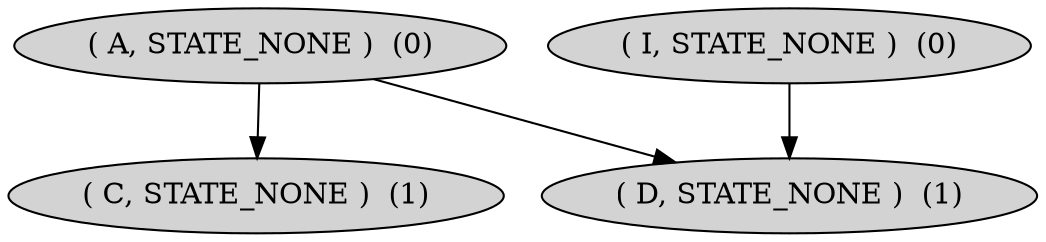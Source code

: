 digraph G {
node[style=filled]
0[label="( A, STATE_NONE )  (0)"];
1[label="( I, STATE_NONE )  (0)"];
2[label="( C, STATE_NONE )  (1)"];
3[label="( D, STATE_NONE )  (1)"];
0->2 ;
0->3 ;
1->3 ;
}
